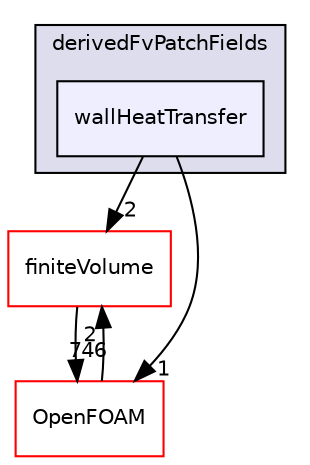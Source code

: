 digraph "src/TurbulenceModels/compressible/turbulentFluidThermoModels/derivedFvPatchFields/wallHeatTransfer" {
  bgcolor=transparent;
  compound=true
  node [ fontsize="10", fontname="Helvetica"];
  edge [ labelfontsize="10", labelfontname="Helvetica"];
  subgraph clusterdir_d7c89f283599343304e45068c6742eff {
    graph [ bgcolor="#ddddee", pencolor="black", label="derivedFvPatchFields" fontname="Helvetica", fontsize="10", URL="dir_d7c89f283599343304e45068c6742eff.html"]
  dir_f01f5653e10f6800eff818ea14d79ca4 [shape=box, label="wallHeatTransfer", style="filled", fillcolor="#eeeeff", pencolor="black", URL="dir_f01f5653e10f6800eff818ea14d79ca4.html"];
  }
  dir_9bd15774b555cf7259a6fa18f99fe99b [shape=box label="finiteVolume" color="red" URL="dir_9bd15774b555cf7259a6fa18f99fe99b.html"];
  dir_c5473ff19b20e6ec4dfe5c310b3778a8 [shape=box label="OpenFOAM" color="red" URL="dir_c5473ff19b20e6ec4dfe5c310b3778a8.html"];
  dir_9bd15774b555cf7259a6fa18f99fe99b->dir_c5473ff19b20e6ec4dfe5c310b3778a8 [headlabel="746", labeldistance=1.5 headhref="dir_000896_001896.html"];
  dir_c5473ff19b20e6ec4dfe5c310b3778a8->dir_9bd15774b555cf7259a6fa18f99fe99b [headlabel="2", labeldistance=1.5 headhref="dir_001896_000896.html"];
  dir_f01f5653e10f6800eff818ea14d79ca4->dir_9bd15774b555cf7259a6fa18f99fe99b [headlabel="2", labeldistance=1.5 headhref="dir_003084_000896.html"];
  dir_f01f5653e10f6800eff818ea14d79ca4->dir_c5473ff19b20e6ec4dfe5c310b3778a8 [headlabel="1", labeldistance=1.5 headhref="dir_003084_001896.html"];
}
